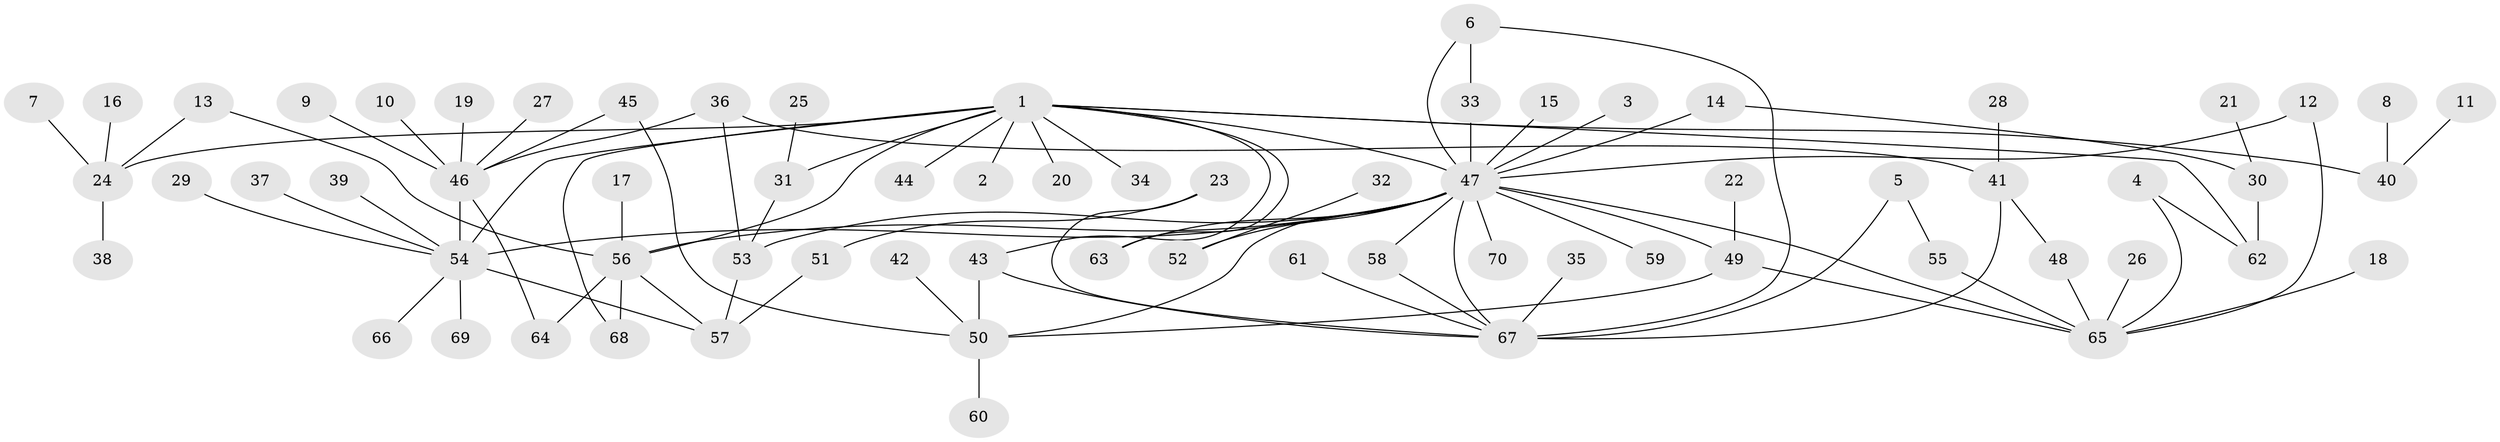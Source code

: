 // original degree distribution, {10: 0.014388489208633094, 7: 0.02877697841726619, 16: 0.007194244604316547, 1: 0.4676258992805755, 3: 0.11510791366906475, 2: 0.2589928057553957, 13: 0.007194244604316547, 6: 0.02158273381294964, 4: 0.05755395683453238, 11: 0.007194244604316547, 8: 0.007194244604316547, 5: 0.007194244604316547}
// Generated by graph-tools (version 1.1) at 2025/25/03/09/25 03:25:55]
// undirected, 70 vertices, 94 edges
graph export_dot {
graph [start="1"]
  node [color=gray90,style=filled];
  1;
  2;
  3;
  4;
  5;
  6;
  7;
  8;
  9;
  10;
  11;
  12;
  13;
  14;
  15;
  16;
  17;
  18;
  19;
  20;
  21;
  22;
  23;
  24;
  25;
  26;
  27;
  28;
  29;
  30;
  31;
  32;
  33;
  34;
  35;
  36;
  37;
  38;
  39;
  40;
  41;
  42;
  43;
  44;
  45;
  46;
  47;
  48;
  49;
  50;
  51;
  52;
  53;
  54;
  55;
  56;
  57;
  58;
  59;
  60;
  61;
  62;
  63;
  64;
  65;
  66;
  67;
  68;
  69;
  70;
  1 -- 2 [weight=1.0];
  1 -- 20 [weight=1.0];
  1 -- 24 [weight=1.0];
  1 -- 31 [weight=1.0];
  1 -- 34 [weight=1.0];
  1 -- 40 [weight=1.0];
  1 -- 43 [weight=1.0];
  1 -- 44 [weight=1.0];
  1 -- 47 [weight=1.0];
  1 -- 54 [weight=1.0];
  1 -- 56 [weight=1.0];
  1 -- 62 [weight=1.0];
  1 -- 63 [weight=1.0];
  1 -- 68 [weight=1.0];
  3 -- 47 [weight=1.0];
  4 -- 62 [weight=1.0];
  4 -- 65 [weight=1.0];
  5 -- 55 [weight=1.0];
  5 -- 67 [weight=1.0];
  6 -- 33 [weight=1.0];
  6 -- 47 [weight=1.0];
  6 -- 67 [weight=1.0];
  7 -- 24 [weight=1.0];
  8 -- 40 [weight=1.0];
  9 -- 46 [weight=1.0];
  10 -- 46 [weight=1.0];
  11 -- 40 [weight=1.0];
  12 -- 47 [weight=1.0];
  12 -- 65 [weight=1.0];
  13 -- 24 [weight=1.0];
  13 -- 56 [weight=1.0];
  14 -- 30 [weight=1.0];
  14 -- 47 [weight=1.0];
  15 -- 47 [weight=1.0];
  16 -- 24 [weight=1.0];
  17 -- 56 [weight=1.0];
  18 -- 65 [weight=1.0];
  19 -- 46 [weight=1.0];
  21 -- 30 [weight=1.0];
  22 -- 49 [weight=1.0];
  23 -- 51 [weight=1.0];
  23 -- 67 [weight=1.0];
  24 -- 38 [weight=1.0];
  25 -- 31 [weight=1.0];
  26 -- 65 [weight=1.0];
  27 -- 46 [weight=1.0];
  28 -- 41 [weight=1.0];
  29 -- 54 [weight=1.0];
  30 -- 62 [weight=1.0];
  31 -- 53 [weight=1.0];
  32 -- 52 [weight=1.0];
  33 -- 47 [weight=1.0];
  35 -- 67 [weight=1.0];
  36 -- 41 [weight=1.0];
  36 -- 46 [weight=1.0];
  36 -- 53 [weight=1.0];
  37 -- 54 [weight=1.0];
  39 -- 54 [weight=1.0];
  41 -- 48 [weight=1.0];
  41 -- 67 [weight=2.0];
  42 -- 50 [weight=1.0];
  43 -- 50 [weight=1.0];
  43 -- 67 [weight=1.0];
  45 -- 46 [weight=1.0];
  45 -- 50 [weight=1.0];
  46 -- 54 [weight=1.0];
  46 -- 64 [weight=1.0];
  47 -- 49 [weight=2.0];
  47 -- 50 [weight=1.0];
  47 -- 52 [weight=1.0];
  47 -- 53 [weight=1.0];
  47 -- 54 [weight=1.0];
  47 -- 56 [weight=1.0];
  47 -- 58 [weight=1.0];
  47 -- 59 [weight=1.0];
  47 -- 63 [weight=1.0];
  47 -- 65 [weight=1.0];
  47 -- 67 [weight=1.0];
  47 -- 70 [weight=2.0];
  48 -- 65 [weight=1.0];
  49 -- 50 [weight=1.0];
  49 -- 65 [weight=1.0];
  50 -- 60 [weight=1.0];
  51 -- 57 [weight=1.0];
  53 -- 57 [weight=1.0];
  54 -- 57 [weight=1.0];
  54 -- 66 [weight=1.0];
  54 -- 69 [weight=1.0];
  55 -- 65 [weight=1.0];
  56 -- 57 [weight=1.0];
  56 -- 64 [weight=1.0];
  56 -- 68 [weight=1.0];
  58 -- 67 [weight=1.0];
  61 -- 67 [weight=1.0];
}
